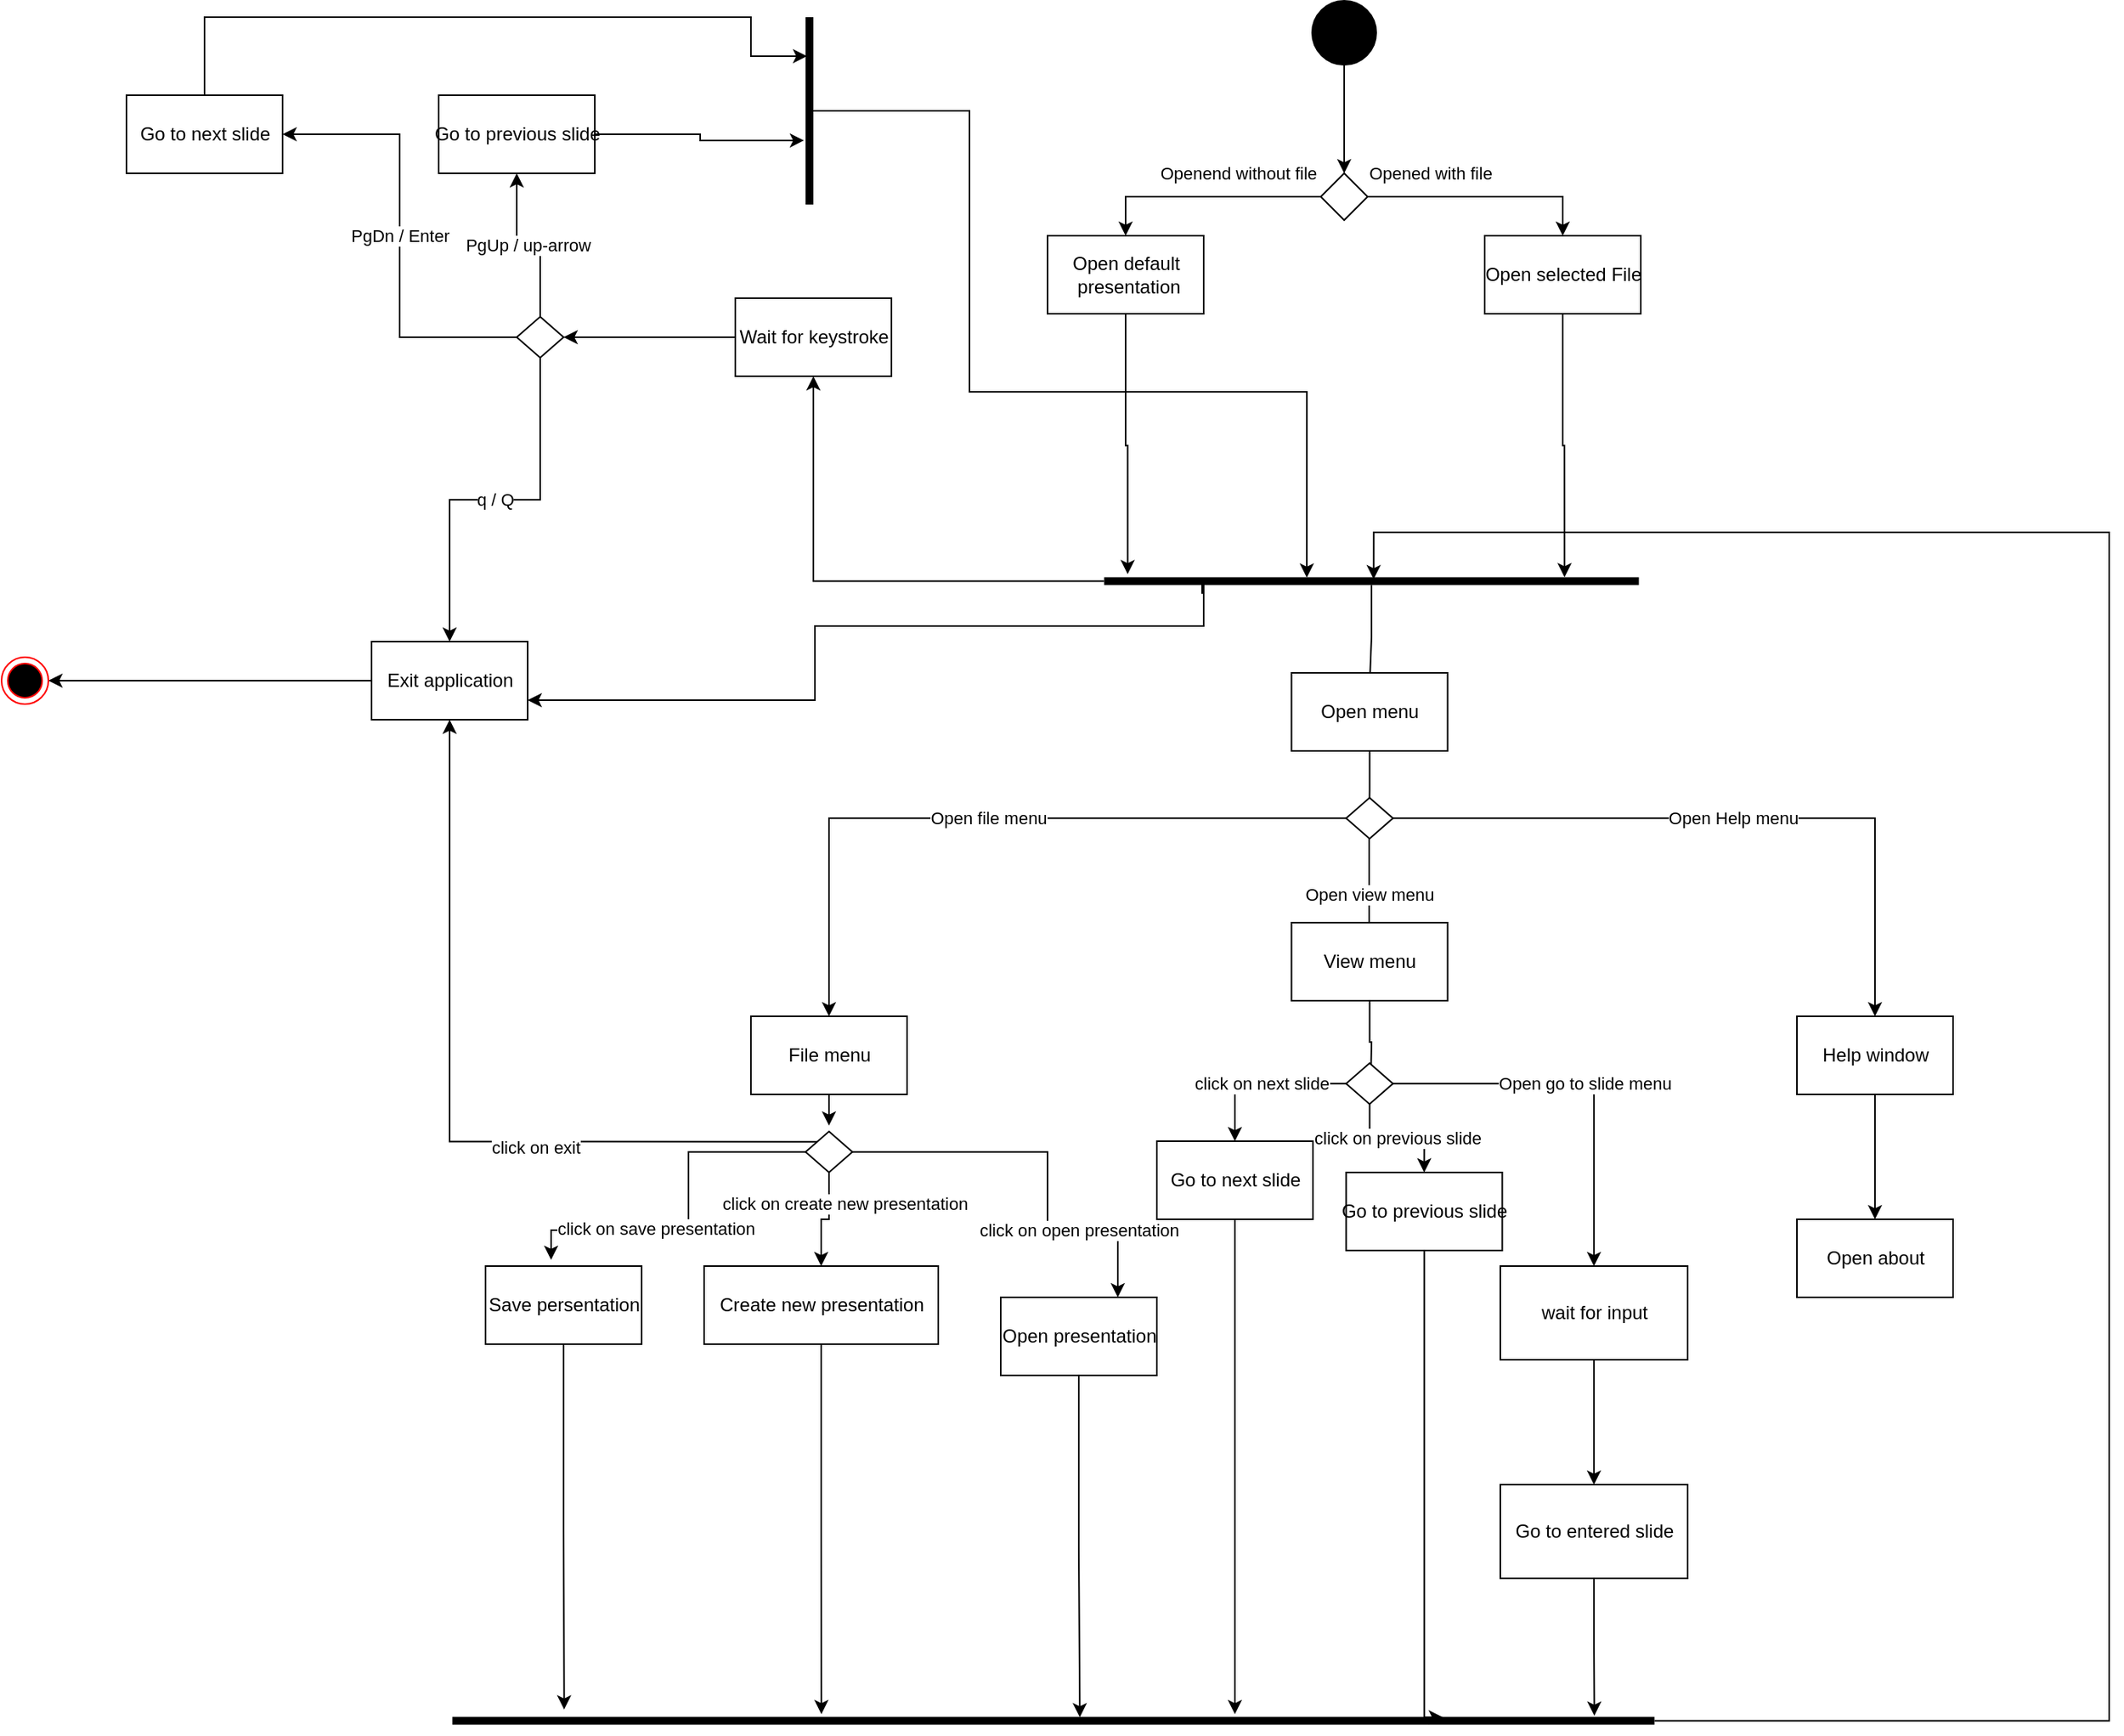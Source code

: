 <mxfile version="14.1.8" type="device"><diagram id="Uzc-ejxzikFhzdh-oqPF" name="Pagina-1"><mxGraphModel dx="3769" dy="1182" grid="1" gridSize="10" guides="1" tooltips="1" connect="1" arrows="1" fold="1" page="1" pageScale="1" pageWidth="827" pageHeight="1169" math="0" shadow="0"><root><mxCell id="0"/><mxCell id="1" parent="0"/><mxCell id="j8_S20eaTJIkorb3NXvI-8" style="edgeStyle=orthogonalEdgeStyle;rounded=0;orthogonalLoop=1;jettySize=auto;html=1;" edge="1" parent="1" source="j8_S20eaTJIkorb3NXvI-2" target="j8_S20eaTJIkorb3NXvI-5"><mxGeometry relative="1" as="geometry"/></mxCell><mxCell id="j8_S20eaTJIkorb3NXvI-2" value="" style="shape=ellipse;html=1;fillColor=#000000;strokeWidth=2;verticalLabelPosition=bottom;verticalAlignment=top;perimeter=ellipsePerimeter;fontStyle=1" vertex="1" parent="1"><mxGeometry x="140" y="40" width="40" height="40" as="geometry"/></mxCell><mxCell id="j8_S20eaTJIkorb3NXvI-3" value="Openend without file" style="edgeStyle=orthogonalEdgeStyle;rounded=0;orthogonalLoop=1;jettySize=auto;html=1;" edge="1" parent="1" source="j8_S20eaTJIkorb3NXvI-5" target="j8_S20eaTJIkorb3NXvI-6"><mxGeometry x="-0.286" y="-15" relative="1" as="geometry"><mxPoint as="offset"/></mxGeometry></mxCell><mxCell id="j8_S20eaTJIkorb3NXvI-4" value="Opened with file" style="edgeStyle=orthogonalEdgeStyle;rounded=0;orthogonalLoop=1;jettySize=auto;html=1;" edge="1" parent="1" source="j8_S20eaTJIkorb3NXvI-5" target="j8_S20eaTJIkorb3NXvI-7"><mxGeometry x="-0.476" y="15" relative="1" as="geometry"><mxPoint as="offset"/></mxGeometry></mxCell><mxCell id="j8_S20eaTJIkorb3NXvI-5" value="" style="rhombus;" vertex="1" parent="1"><mxGeometry x="145" y="150" width="30" height="30" as="geometry"/></mxCell><mxCell id="j8_S20eaTJIkorb3NXvI-12" style="edgeStyle=orthogonalEdgeStyle;rounded=0;orthogonalLoop=1;jettySize=auto;html=1;entryX=-0.4;entryY=0.956;entryDx=0;entryDy=0;entryPerimeter=0;" edge="1" parent="1" source="j8_S20eaTJIkorb3NXvI-6" target="j8_S20eaTJIkorb3NXvI-9"><mxGeometry relative="1" as="geometry"/></mxCell><mxCell id="j8_S20eaTJIkorb3NXvI-6" value="Open default&lt;br&gt;&amp;nbsp;presentation" style="html=1;dashed=0;whitespace=wrap;" vertex="1" parent="1"><mxGeometry x="-30" y="190" width="100" height="50" as="geometry"/></mxCell><mxCell id="j8_S20eaTJIkorb3NXvI-11" style="edgeStyle=orthogonalEdgeStyle;rounded=0;orthogonalLoop=1;jettySize=auto;html=1;entryX=0;entryY=0.139;entryDx=0;entryDy=0;entryPerimeter=0;" edge="1" parent="1" source="j8_S20eaTJIkorb3NXvI-7" target="j8_S20eaTJIkorb3NXvI-9"><mxGeometry relative="1" as="geometry"/></mxCell><mxCell id="j8_S20eaTJIkorb3NXvI-7" value="Open selected File" style="html=1;dashed=0;whitespace=wrap;" vertex="1" parent="1"><mxGeometry x="250" y="190" width="100" height="50" as="geometry"/></mxCell><mxCell id="j8_S20eaTJIkorb3NXvI-13" style="edgeStyle=orthogonalEdgeStyle;rounded=0;orthogonalLoop=1;jettySize=auto;html=1;" edge="1" parent="1" source="j8_S20eaTJIkorb3NXvI-9"><mxGeometry relative="1" as="geometry"><mxPoint x="176.25" y="480" as="targetPoint"/></mxGeometry></mxCell><mxCell id="j8_S20eaTJIkorb3NXvI-52" style="edgeStyle=orthogonalEdgeStyle;rounded=0;orthogonalLoop=1;jettySize=auto;html=1;entryX=1;entryY=0.75;entryDx=0;entryDy=0;exitX=2;exitY=0.813;exitDx=0;exitDy=0;exitPerimeter=0;" edge="1" parent="1" source="j8_S20eaTJIkorb3NXvI-9" target="j8_S20eaTJIkorb3NXvI-30"><mxGeometry relative="1" as="geometry"><Array as="points"><mxPoint x="69" y="419"/><mxPoint x="69" y="411"/><mxPoint x="70" y="411"/><mxPoint x="70" y="440"/><mxPoint x="-179" y="440"/><mxPoint x="-179" y="488"/></Array></mxGeometry></mxCell><mxCell id="j8_S20eaTJIkorb3NXvI-79" style="edgeStyle=orthogonalEdgeStyle;rounded=0;orthogonalLoop=1;jettySize=auto;html=1;entryX=0.5;entryY=1;entryDx=0;entryDy=0;" edge="1" parent="1" source="j8_S20eaTJIkorb3NXvI-9" target="j8_S20eaTJIkorb3NXvI-81"><mxGeometry relative="1" as="geometry"><mxPoint x="-180" y="290" as="targetPoint"/></mxGeometry></mxCell><mxCell id="j8_S20eaTJIkorb3NXvI-9" value="" style="html=1;points=[];perimeter=orthogonalPerimeter;fillColor=#000000;strokeColor=none;rotation=90;" vertex="1" parent="1"><mxGeometry x="175" y="240" width="5" height="342.5" as="geometry"/></mxCell><mxCell id="j8_S20eaTJIkorb3NXvI-17" style="edgeStyle=orthogonalEdgeStyle;rounded=0;orthogonalLoop=1;jettySize=auto;html=1;entryX=0.25;entryY=0.49;entryDx=0;entryDy=0;entryPerimeter=0;" edge="1" parent="1" source="j8_S20eaTJIkorb3NXvI-14"><mxGeometry relative="1" as="geometry"><mxPoint x="175.925" y="570" as="targetPoint"/></mxGeometry></mxCell><mxCell id="j8_S20eaTJIkorb3NXvI-14" value="Open menu" style="html=1;dashed=0;whitespace=wrap;" vertex="1" parent="1"><mxGeometry x="126.25" y="470" width="100" height="50" as="geometry"/></mxCell><mxCell id="j8_S20eaTJIkorb3NXvI-18" value="Open file menu" style="edgeStyle=orthogonalEdgeStyle;rounded=0;orthogonalLoop=1;jettySize=auto;html=1;entryX=0.5;entryY=0;entryDx=0;entryDy=0;exitX=0;exitY=0.5;exitDx=0;exitDy=0;" edge="1" parent="1" source="j8_S20eaTJIkorb3NXvI-64" target="j8_S20eaTJIkorb3NXvI-21"><mxGeometry relative="1" as="geometry"><mxPoint x="40" y="630" as="targetPoint"/><mxPoint x="40" y="573.75" as="sourcePoint"/><Array as="points"><mxPoint x="-170" y="563"/></Array></mxGeometry></mxCell><mxCell id="j8_S20eaTJIkorb3NXvI-19" value="Open Help menu" style="edgeStyle=orthogonalEdgeStyle;rounded=0;orthogonalLoop=1;jettySize=auto;html=1;entryX=0.5;entryY=0;entryDx=0;entryDy=0;exitX=1;exitY=0.5;exitDx=0;exitDy=0;" edge="1" parent="1" source="j8_S20eaTJIkorb3NXvI-64" target="j8_S20eaTJIkorb3NXvI-23"><mxGeometry relative="1" as="geometry"><mxPoint x="290" y="630" as="targetPoint"/><mxPoint x="320" y="573.75" as="sourcePoint"/><Array as="points"><mxPoint x="500" y="563"/></Array></mxGeometry></mxCell><mxCell id="j8_S20eaTJIkorb3NXvI-20" value="Open view menu" style="edgeStyle=orthogonalEdgeStyle;rounded=0;orthogonalLoop=1;jettySize=auto;html=1;entryX=0.5;entryY=0;entryDx=0;entryDy=0;" edge="1" parent="1" target="j8_S20eaTJIkorb3NXvI-22"><mxGeometry relative="1" as="geometry"><mxPoint x="173" y="680" as="targetPoint"/><mxPoint x="176" y="573.75" as="sourcePoint"/><Array as="points"><mxPoint x="176" y="640"/><mxPoint x="176" y="640"/></Array></mxGeometry></mxCell><mxCell id="j8_S20eaTJIkorb3NXvI-29" style="edgeStyle=orthogonalEdgeStyle;rounded=0;orthogonalLoop=1;jettySize=auto;html=1;" edge="1" parent="1" source="j8_S20eaTJIkorb3NXvI-21"><mxGeometry relative="1" as="geometry"><mxPoint x="-170" y="760" as="targetPoint"/></mxGeometry></mxCell><mxCell id="j8_S20eaTJIkorb3NXvI-21" value="File menu" style="html=1;dashed=0;whitespace=wrap;" vertex="1" parent="1"><mxGeometry x="-220" y="690" width="100" height="50" as="geometry"/></mxCell><mxCell id="j8_S20eaTJIkorb3NXvI-46" style="edgeStyle=orthogonalEdgeStyle;rounded=0;orthogonalLoop=1;jettySize=auto;html=1;entryX=0.1;entryY=0.516;entryDx=0;entryDy=0;entryPerimeter=0;" edge="1" parent="1" source="j8_S20eaTJIkorb3NXvI-22"><mxGeometry relative="1" as="geometry"><mxPoint x="177.02" y="733" as="targetPoint"/></mxGeometry></mxCell><mxCell id="j8_S20eaTJIkorb3NXvI-22" value="View menu" style="html=1;dashed=0;whitespace=wrap;" vertex="1" parent="1"><mxGeometry x="126.25" y="630" width="100" height="50" as="geometry"/></mxCell><mxCell id="j8_S20eaTJIkorb3NXvI-26" style="edgeStyle=orthogonalEdgeStyle;rounded=0;orthogonalLoop=1;jettySize=auto;html=1;" edge="1" parent="1" source="j8_S20eaTJIkorb3NXvI-23"><mxGeometry relative="1" as="geometry"><mxPoint x="500" y="820" as="targetPoint"/></mxGeometry></mxCell><mxCell id="j8_S20eaTJIkorb3NXvI-23" value="Help window" style="html=1;dashed=0;whitespace=wrap;" vertex="1" parent="1"><mxGeometry x="450" y="690" width="100" height="50" as="geometry"/></mxCell><mxCell id="j8_S20eaTJIkorb3NXvI-37" value="click on open presentation" style="edgeStyle=orthogonalEdgeStyle;rounded=0;orthogonalLoop=1;jettySize=auto;html=1;entryX=0.75;entryY=0;entryDx=0;entryDy=0;exitX=1;exitY=0.5;exitDx=0;exitDy=0;" edge="1" parent="1" source="j8_S20eaTJIkorb3NXvI-72" target="j8_S20eaTJIkorb3NXvI-34"><mxGeometry x="0.483" relative="1" as="geometry"><mxPoint x="-30" y="803.75" as="sourcePoint"/><Array as="points"><mxPoint x="-30" y="777"/><mxPoint x="-30" y="827"/><mxPoint x="15" y="827"/></Array><mxPoint as="offset"/></mxGeometry></mxCell><mxCell id="j8_S20eaTJIkorb3NXvI-38" style="edgeStyle=orthogonalEdgeStyle;rounded=0;orthogonalLoop=1;jettySize=auto;html=1;entryX=0.42;entryY=-0.08;entryDx=0;entryDy=0;entryPerimeter=0;exitX=0;exitY=0.5;exitDx=0;exitDy=0;" edge="1" parent="1" source="j8_S20eaTJIkorb3NXvI-72" target="j8_S20eaTJIkorb3NXvI-31"><mxGeometry relative="1" as="geometry"><mxPoint x="-260" y="803.75" as="sourcePoint"/><Array as="points"><mxPoint x="-260" y="777"/><mxPoint x="-260" y="827"/><mxPoint x="-348" y="827"/></Array></mxGeometry></mxCell><mxCell id="j8_S20eaTJIkorb3NXvI-77" value="click on save presentation" style="edgeLabel;html=1;align=center;verticalAlign=middle;resizable=0;points=[];" vertex="1" connectable="0" parent="j8_S20eaTJIkorb3NXvI-38"><mxGeometry x="0.259" y="-1" relative="1" as="geometry"><mxPoint as="offset"/></mxGeometry></mxCell><mxCell id="j8_S20eaTJIkorb3NXvI-53" style="edgeStyle=orthogonalEdgeStyle;rounded=0;orthogonalLoop=1;jettySize=auto;html=1;entryX=0.5;entryY=1;entryDx=0;entryDy=0;exitX=0;exitY=0;exitDx=0;exitDy=0;" edge="1" parent="1" source="j8_S20eaTJIkorb3NXvI-72" target="j8_S20eaTJIkorb3NXvI-30"><mxGeometry relative="1" as="geometry"><mxPoint x="-341.25" y="801.3" as="sourcePoint"/></mxGeometry></mxCell><mxCell id="j8_S20eaTJIkorb3NXvI-78" value="click on exit" style="edgeLabel;html=1;align=center;verticalAlign=middle;resizable=0;points=[];" vertex="1" connectable="0" parent="j8_S20eaTJIkorb3NXvI-53"><mxGeometry x="-0.286" y="3" relative="1" as="geometry"><mxPoint as="offset"/></mxGeometry></mxCell><mxCell id="j8_S20eaTJIkorb3NXvI-27" value="Open about" style="html=1;dashed=0;whitespace=wrap;" vertex="1" parent="1"><mxGeometry x="450" y="820" width="100" height="50" as="geometry"/></mxCell><mxCell id="j8_S20eaTJIkorb3NXvI-55" style="edgeStyle=orthogonalEdgeStyle;rounded=0;orthogonalLoop=1;jettySize=auto;html=1;" edge="1" parent="1" source="j8_S20eaTJIkorb3NXvI-30" target="j8_S20eaTJIkorb3NXvI-54"><mxGeometry relative="1" as="geometry"/></mxCell><mxCell id="j8_S20eaTJIkorb3NXvI-30" value="Exit application" style="html=1;dashed=0;whitespace=wrap;" vertex="1" parent="1"><mxGeometry x="-463" y="450" width="100" height="50" as="geometry"/></mxCell><mxCell id="j8_S20eaTJIkorb3NXvI-62" style="edgeStyle=orthogonalEdgeStyle;rounded=0;orthogonalLoop=1;jettySize=auto;html=1;entryX=-0.95;entryY=0.907;entryDx=0;entryDy=0;entryPerimeter=0;" edge="1" parent="1" source="j8_S20eaTJIkorb3NXvI-31" target="j8_S20eaTJIkorb3NXvI-56"><mxGeometry relative="1" as="geometry"/></mxCell><mxCell id="j8_S20eaTJIkorb3NXvI-31" value="Save persentation" style="html=1;dashed=0;whitespace=wrap;" vertex="1" parent="1"><mxGeometry x="-390" y="850" width="100" height="50" as="geometry"/></mxCell><mxCell id="j8_S20eaTJIkorb3NXvI-61" style="edgeStyle=orthogonalEdgeStyle;rounded=0;orthogonalLoop=1;jettySize=auto;html=1;entryX=-0.35;entryY=0.693;entryDx=0;entryDy=0;entryPerimeter=0;" edge="1" parent="1" source="j8_S20eaTJIkorb3NXvI-32" target="j8_S20eaTJIkorb3NXvI-56"><mxGeometry relative="1" as="geometry"/></mxCell><mxCell id="j8_S20eaTJIkorb3NXvI-32" value="Create new presentation" style="html=1;dashed=0;whitespace=wrap;" vertex="1" parent="1"><mxGeometry x="-250" y="850" width="150" height="50" as="geometry"/></mxCell><mxCell id="j8_S20eaTJIkorb3NXvI-60" style="edgeStyle=orthogonalEdgeStyle;rounded=0;orthogonalLoop=1;jettySize=auto;html=1;entryX=0.05;entryY=0.478;entryDx=0;entryDy=0;entryPerimeter=0;" edge="1" parent="1" source="j8_S20eaTJIkorb3NXvI-34" target="j8_S20eaTJIkorb3NXvI-56"><mxGeometry relative="1" as="geometry"/></mxCell><mxCell id="j8_S20eaTJIkorb3NXvI-34" value="Open presentation" style="html=1;dashed=0;whitespace=wrap;" vertex="1" parent="1"><mxGeometry x="-60" y="870" width="100" height="50" as="geometry"/></mxCell><mxCell id="j8_S20eaTJIkorb3NXvI-48" value="click on next slide" style="edgeStyle=orthogonalEdgeStyle;rounded=0;orthogonalLoop=1;jettySize=auto;html=1;entryX=0.5;entryY=0;entryDx=0;entryDy=0;" edge="1" parent="1" source="j8_S20eaTJIkorb3NXvI-67" target="j8_S20eaTJIkorb3NXvI-42"><mxGeometry relative="1" as="geometry"><mxPoint x="182.5" y="737.5" as="sourcePoint"/></mxGeometry></mxCell><mxCell id="j8_S20eaTJIkorb3NXvI-50" style="edgeStyle=orthogonalEdgeStyle;rounded=0;orthogonalLoop=1;jettySize=auto;html=1;" edge="1" parent="1" source="j8_S20eaTJIkorb3NXvI-41"><mxGeometry relative="1" as="geometry"><mxPoint x="320" y="990" as="targetPoint"/></mxGeometry></mxCell><mxCell id="j8_S20eaTJIkorb3NXvI-41" value="wait for input" style="html=1;dashed=0;whitespace=wrap;" vertex="1" parent="1"><mxGeometry x="260" y="850" width="120" height="60" as="geometry"/></mxCell><mxCell id="j8_S20eaTJIkorb3NXvI-59" style="edgeStyle=orthogonalEdgeStyle;rounded=0;orthogonalLoop=1;jettySize=auto;html=1;" edge="1" parent="1" source="j8_S20eaTJIkorb3NXvI-42"><mxGeometry relative="1" as="geometry"><mxPoint x="90" y="1137" as="targetPoint"/></mxGeometry></mxCell><mxCell id="j8_S20eaTJIkorb3NXvI-42" value="Go to next slide" style="html=1;dashed=0;whitespace=wrap;" vertex="1" parent="1"><mxGeometry x="40" y="770" width="100" height="50" as="geometry"/></mxCell><mxCell id="j8_S20eaTJIkorb3NXvI-58" style="edgeStyle=orthogonalEdgeStyle;rounded=0;orthogonalLoop=1;jettySize=auto;html=1;entryX=0.05;entryY=0.176;entryDx=0;entryDy=0;entryPerimeter=0;" edge="1" parent="1" source="j8_S20eaTJIkorb3NXvI-43" target="j8_S20eaTJIkorb3NXvI-56"><mxGeometry relative="1" as="geometry"><Array as="points"><mxPoint x="211" y="1139"/></Array></mxGeometry></mxCell><mxCell id="j8_S20eaTJIkorb3NXvI-43" value="Go to previous slide" style="html=1;dashed=0;whitespace=wrap;" vertex="1" parent="1"><mxGeometry x="161.25" y="790" width="100" height="50" as="geometry"/></mxCell><mxCell id="j8_S20eaTJIkorb3NXvI-57" style="edgeStyle=orthogonalEdgeStyle;rounded=0;orthogonalLoop=1;jettySize=auto;html=1;entryX=-0.15;entryY=0.05;entryDx=0;entryDy=0;entryPerimeter=0;" edge="1" parent="1" source="j8_S20eaTJIkorb3NXvI-51" target="j8_S20eaTJIkorb3NXvI-56"><mxGeometry relative="1" as="geometry"><Array as="points"/></mxGeometry></mxCell><mxCell id="j8_S20eaTJIkorb3NXvI-51" value="Go to entered slide" style="html=1;dashed=0;whitespace=wrap;" vertex="1" parent="1"><mxGeometry x="260" y="990" width="120" height="60" as="geometry"/></mxCell><mxCell id="j8_S20eaTJIkorb3NXvI-54" value="" style="ellipse;html=1;shape=endState;fillColor=#000000;strokeColor=#ff0000;" vertex="1" parent="1"><mxGeometry x="-700" y="460" width="30" height="30" as="geometry"/></mxCell><mxCell id="j8_S20eaTJIkorb3NXvI-63" style="edgeStyle=orthogonalEdgeStyle;rounded=0;orthogonalLoop=1;jettySize=auto;html=1;entryX=0.25;entryY=0.496;entryDx=0;entryDy=0;entryPerimeter=0;" edge="1" parent="1" source="j8_S20eaTJIkorb3NXvI-56" target="j8_S20eaTJIkorb3NXvI-9"><mxGeometry relative="1" as="geometry"><Array as="points"><mxPoint x="650" y="1141"/><mxPoint x="650" y="380"/><mxPoint x="179" y="380"/></Array></mxGeometry></mxCell><mxCell id="j8_S20eaTJIkorb3NXvI-56" value="" style="html=1;points=[];perimeter=orthogonalPerimeter;fillColor=#000000;strokeColor=none;rotation=90;" vertex="1" parent="1"><mxGeometry x="-28.75" y="756.25" width="5" height="770" as="geometry"/></mxCell><mxCell id="j8_S20eaTJIkorb3NXvI-64" value="" style="rhombus;whiteSpace=wrap;html=1;" vertex="1" parent="1"><mxGeometry x="161.25" y="550" width="30" height="26.25" as="geometry"/></mxCell><mxCell id="j8_S20eaTJIkorb3NXvI-70" value="click on previous slide" style="edgeStyle=orthogonalEdgeStyle;rounded=0;orthogonalLoop=1;jettySize=auto;html=1;entryX=0.5;entryY=0;entryDx=0;entryDy=0;" edge="1" parent="1" source="j8_S20eaTJIkorb3NXvI-67" target="j8_S20eaTJIkorb3NXvI-43"><mxGeometry relative="1" as="geometry"/></mxCell><mxCell id="j8_S20eaTJIkorb3NXvI-71" value="Open go to slide menu" style="edgeStyle=orthogonalEdgeStyle;rounded=0;orthogonalLoop=1;jettySize=auto;html=1;entryX=0.5;entryY=0;entryDx=0;entryDy=0;" edge="1" parent="1" source="j8_S20eaTJIkorb3NXvI-67" target="j8_S20eaTJIkorb3NXvI-41"><mxGeometry relative="1" as="geometry"/></mxCell><mxCell id="j8_S20eaTJIkorb3NXvI-67" value="" style="rhombus;whiteSpace=wrap;html=1;" vertex="1" parent="1"><mxGeometry x="161.25" y="720" width="30" height="26.25" as="geometry"/></mxCell><mxCell id="j8_S20eaTJIkorb3NXvI-76" value="click on create new presentation" style="edgeStyle=orthogonalEdgeStyle;rounded=0;orthogonalLoop=1;jettySize=auto;html=1;entryX=0.5;entryY=0;entryDx=0;entryDy=0;" edge="1" parent="1" source="j8_S20eaTJIkorb3NXvI-72" target="j8_S20eaTJIkorb3NXvI-32"><mxGeometry x="-0.385" y="10" relative="1" as="geometry"><mxPoint as="offset"/></mxGeometry></mxCell><mxCell id="j8_S20eaTJIkorb3NXvI-72" value="" style="rhombus;whiteSpace=wrap;html=1;" vertex="1" parent="1"><mxGeometry x="-185" y="763.75" width="30" height="26.25" as="geometry"/></mxCell><mxCell id="j8_S20eaTJIkorb3NXvI-86" style="edgeStyle=orthogonalEdgeStyle;rounded=0;orthogonalLoop=1;jettySize=auto;html=1;entryX=1;entryY=0.5;entryDx=0;entryDy=0;" edge="1" parent="1" source="j8_S20eaTJIkorb3NXvI-81" target="j8_S20eaTJIkorb3NXvI-85"><mxGeometry relative="1" as="geometry"/></mxCell><mxCell id="j8_S20eaTJIkorb3NXvI-81" value="Wait for keystroke" style="html=1;dashed=0;whitespace=wrap;" vertex="1" parent="1"><mxGeometry x="-230" y="230" width="100" height="50" as="geometry"/></mxCell><mxCell id="j8_S20eaTJIkorb3NXvI-87" value="q / Q" style="edgeStyle=orthogonalEdgeStyle;rounded=0;orthogonalLoop=1;jettySize=auto;html=1;" edge="1" parent="1" source="j8_S20eaTJIkorb3NXvI-85" target="j8_S20eaTJIkorb3NXvI-30"><mxGeometry relative="1" as="geometry"/></mxCell><mxCell id="j8_S20eaTJIkorb3NXvI-90" value="PgDn / Enter" style="edgeStyle=orthogonalEdgeStyle;rounded=0;orthogonalLoop=1;jettySize=auto;html=1;entryX=1;entryY=0.5;entryDx=0;entryDy=0;" edge="1" parent="1" source="j8_S20eaTJIkorb3NXvI-85" target="j8_S20eaTJIkorb3NXvI-89"><mxGeometry relative="1" as="geometry"/></mxCell><mxCell id="j8_S20eaTJIkorb3NXvI-91" value="PgUp / up-arrow" style="edgeStyle=orthogonalEdgeStyle;rounded=0;orthogonalLoop=1;jettySize=auto;html=1;entryX=0.5;entryY=1;entryDx=0;entryDy=0;" edge="1" parent="1" source="j8_S20eaTJIkorb3NXvI-85" target="j8_S20eaTJIkorb3NXvI-88"><mxGeometry relative="1" as="geometry"/></mxCell><mxCell id="j8_S20eaTJIkorb3NXvI-85" value="" style="rhombus;whiteSpace=wrap;html=1;" vertex="1" parent="1"><mxGeometry x="-370" y="241.88" width="30" height="26.25" as="geometry"/></mxCell><mxCell id="j8_S20eaTJIkorb3NXvI-95" style="edgeStyle=orthogonalEdgeStyle;rounded=0;orthogonalLoop=1;jettySize=auto;html=1;entryX=1.2;entryY=0.342;entryDx=0;entryDy=0;entryPerimeter=0;" edge="1" parent="1" source="j8_S20eaTJIkorb3NXvI-88" target="j8_S20eaTJIkorb3NXvI-94"><mxGeometry relative="1" as="geometry"/></mxCell><mxCell id="j8_S20eaTJIkorb3NXvI-88" value="Go to previous slide" style="html=1;dashed=0;whitespace=wrap;" vertex="1" parent="1"><mxGeometry x="-420" y="100" width="100" height="50" as="geometry"/></mxCell><mxCell id="j8_S20eaTJIkorb3NXvI-93" style="edgeStyle=orthogonalEdgeStyle;rounded=0;orthogonalLoop=1;jettySize=auto;html=1;entryX=0.8;entryY=0.792;entryDx=0;entryDy=0;entryPerimeter=0;" edge="1" parent="1" source="j8_S20eaTJIkorb3NXvI-89" target="j8_S20eaTJIkorb3NXvI-94"><mxGeometry relative="1" as="geometry"><mxPoint x="-220" y="125" as="targetPoint"/><Array as="points"><mxPoint x="-570" y="50"/><mxPoint x="-220" y="50"/><mxPoint x="-220" y="75"/></Array></mxGeometry></mxCell><mxCell id="j8_S20eaTJIkorb3NXvI-89" value="Go to next slide" style="html=1;dashed=0;whitespace=wrap;" vertex="1" parent="1"><mxGeometry x="-620" y="100" width="100" height="50" as="geometry"/></mxCell><mxCell id="j8_S20eaTJIkorb3NXvI-96" style="edgeStyle=orthogonalEdgeStyle;rounded=0;orthogonalLoop=1;jettySize=auto;html=1;entryX=0.05;entryY=0.621;entryDx=0;entryDy=0;entryPerimeter=0;" edge="1" parent="1" source="j8_S20eaTJIkorb3NXvI-94" target="j8_S20eaTJIkorb3NXvI-9"><mxGeometry relative="1" as="geometry"><Array as="points"><mxPoint x="-80" y="110"/><mxPoint x="-80" y="290"/><mxPoint x="136" y="290"/></Array></mxGeometry></mxCell><mxCell id="j8_S20eaTJIkorb3NXvI-94" value="" style="html=1;points=[];perimeter=orthogonalPerimeter;fillColor=#000000;strokeColor=none;rotation=-180;" vertex="1" parent="1"><mxGeometry x="-185" y="50" width="5" height="120" as="geometry"/></mxCell></root></mxGraphModel></diagram></mxfile>